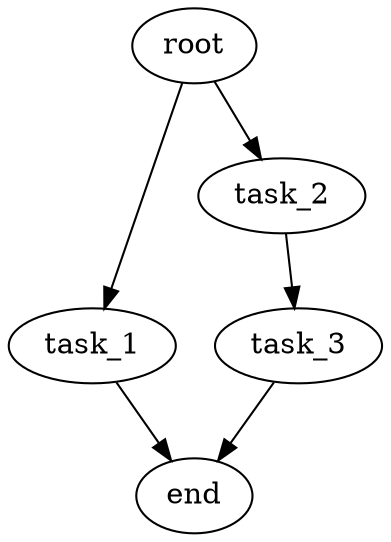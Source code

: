 digraph G {
  root [size="0.000000e+00"];
  task_1 [size="2.129140e+01"];
  task_2 [size="1.540917e+01"];
  task_3 [size="7.874991e+00"];
  end [size="0.000000e+00"];

  root -> task_1 [size="1.000000e-12"];
  root -> task_2 [size="1.000000e-12"];
  task_1 -> end [size="1.000000e-12"];
  task_2 -> task_3 [size="1.023749e+01"];
  task_3 -> end [size="1.000000e-12"];
}
